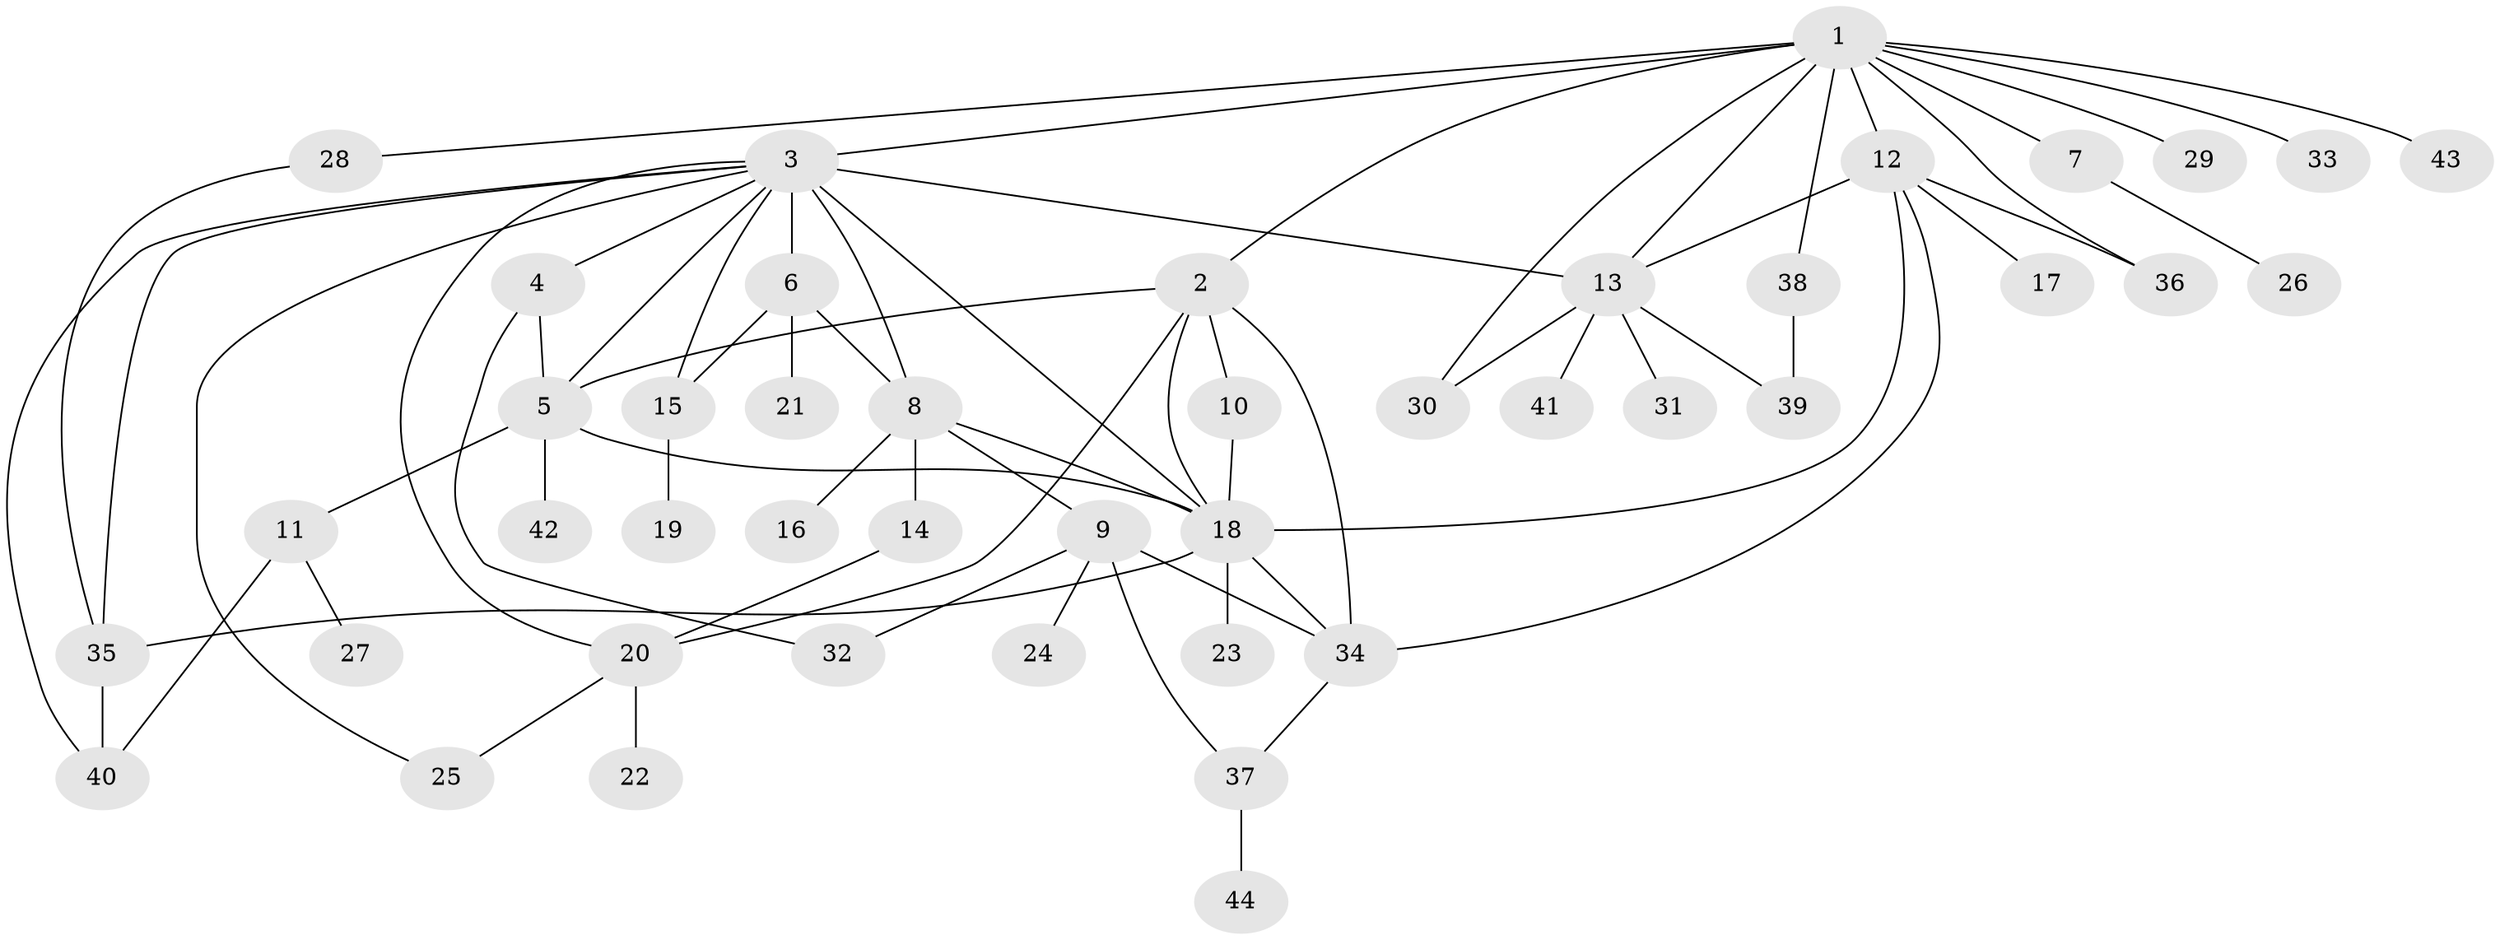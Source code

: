 // original degree distribution, {15: 0.011363636363636364, 7: 0.022727272727272728, 25: 0.011363636363636364, 3: 0.1590909090909091, 10: 0.011363636363636364, 2: 0.18181818181818182, 4: 0.06818181818181818, 8: 0.03409090909090909, 1: 0.45454545454545453, 9: 0.011363636363636364, 5: 0.03409090909090909}
// Generated by graph-tools (version 1.1) at 2025/35/03/09/25 02:35:19]
// undirected, 44 vertices, 69 edges
graph export_dot {
graph [start="1"]
  node [color=gray90,style=filled];
  1;
  2;
  3;
  4;
  5;
  6;
  7;
  8;
  9;
  10;
  11;
  12;
  13;
  14;
  15;
  16;
  17;
  18;
  19;
  20;
  21;
  22;
  23;
  24;
  25;
  26;
  27;
  28;
  29;
  30;
  31;
  32;
  33;
  34;
  35;
  36;
  37;
  38;
  39;
  40;
  41;
  42;
  43;
  44;
  1 -- 2 [weight=1.0];
  1 -- 3 [weight=1.0];
  1 -- 7 [weight=1.0];
  1 -- 12 [weight=1.0];
  1 -- 13 [weight=1.0];
  1 -- 28 [weight=1.0];
  1 -- 29 [weight=1.0];
  1 -- 30 [weight=1.0];
  1 -- 33 [weight=1.0];
  1 -- 36 [weight=1.0];
  1 -- 38 [weight=1.0];
  1 -- 43 [weight=1.0];
  2 -- 5 [weight=1.0];
  2 -- 10 [weight=1.0];
  2 -- 18 [weight=1.0];
  2 -- 20 [weight=1.0];
  2 -- 34 [weight=1.0];
  3 -- 4 [weight=2.0];
  3 -- 5 [weight=1.0];
  3 -- 6 [weight=9.0];
  3 -- 8 [weight=1.0];
  3 -- 13 [weight=2.0];
  3 -- 15 [weight=1.0];
  3 -- 18 [weight=1.0];
  3 -- 20 [weight=1.0];
  3 -- 25 [weight=1.0];
  3 -- 35 [weight=1.0];
  3 -- 40 [weight=1.0];
  4 -- 5 [weight=2.0];
  4 -- 32 [weight=1.0];
  5 -- 11 [weight=1.0];
  5 -- 18 [weight=2.0];
  5 -- 42 [weight=1.0];
  6 -- 8 [weight=1.0];
  6 -- 15 [weight=1.0];
  6 -- 21 [weight=1.0];
  7 -- 26 [weight=1.0];
  8 -- 9 [weight=1.0];
  8 -- 14 [weight=1.0];
  8 -- 16 [weight=2.0];
  8 -- 18 [weight=1.0];
  9 -- 24 [weight=3.0];
  9 -- 32 [weight=1.0];
  9 -- 34 [weight=1.0];
  9 -- 37 [weight=1.0];
  10 -- 18 [weight=1.0];
  11 -- 27 [weight=1.0];
  11 -- 40 [weight=1.0];
  12 -- 13 [weight=1.0];
  12 -- 17 [weight=1.0];
  12 -- 18 [weight=1.0];
  12 -- 34 [weight=1.0];
  12 -- 36 [weight=1.0];
  13 -- 30 [weight=1.0];
  13 -- 31 [weight=1.0];
  13 -- 39 [weight=1.0];
  13 -- 41 [weight=1.0];
  14 -- 20 [weight=1.0];
  15 -- 19 [weight=1.0];
  18 -- 23 [weight=1.0];
  18 -- 34 [weight=1.0];
  18 -- 35 [weight=1.0];
  20 -- 22 [weight=1.0];
  20 -- 25 [weight=1.0];
  28 -- 35 [weight=1.0];
  34 -- 37 [weight=1.0];
  35 -- 40 [weight=1.0];
  37 -- 44 [weight=1.0];
  38 -- 39 [weight=1.0];
}
